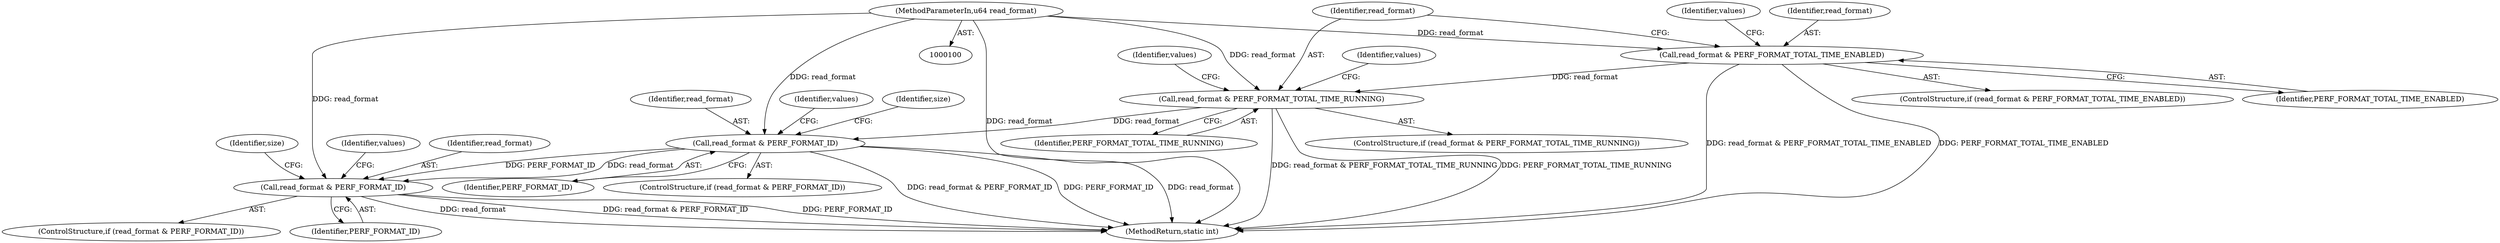 digraph "0_linux_f63a8daa5812afef4f06c962351687e1ff9ccb2b_4@API" {
"1000159" [label="(Call,read_format & PERF_FORMAT_TOTAL_TIME_ENABLED)"];
"1000102" [label="(MethodParameterIn,u64 read_format)"];
"1000169" [label="(Call,read_format & PERF_FORMAT_TOTAL_TIME_RUNNING)"];
"1000185" [label="(Call,read_format & PERF_FORMAT_ID)"];
"1000226" [label="(Call,read_format & PERF_FORMAT_ID)"];
"1000160" [label="(Identifier,read_format)"];
"1000185" [label="(Call,read_format & PERF_FORMAT_ID)"];
"1000228" [label="(Identifier,PERF_FORMAT_ID)"];
"1000187" [label="(Identifier,PERF_FORMAT_ID)"];
"1000225" [label="(ControlStructure,if (read_format & PERF_FORMAT_ID))"];
"1000158" [label="(ControlStructure,if (read_format & PERF_FORMAT_TOTAL_TIME_ENABLED))"];
"1000231" [label="(Identifier,values)"];
"1000164" [label="(Identifier,values)"];
"1000168" [label="(ControlStructure,if (read_format & PERF_FORMAT_TOTAL_TIME_RUNNING))"];
"1000180" [label="(Identifier,values)"];
"1000196" [label="(Identifier,size)"];
"1000171" [label="(Identifier,PERF_FORMAT_TOTAL_TIME_RUNNING)"];
"1000266" [label="(MethodReturn,static int)"];
"1000169" [label="(Call,read_format & PERF_FORMAT_TOTAL_TIME_RUNNING)"];
"1000161" [label="(Identifier,PERF_FORMAT_TOTAL_TIME_ENABLED)"];
"1000102" [label="(MethodParameterIn,u64 read_format)"];
"1000174" [label="(Identifier,values)"];
"1000227" [label="(Identifier,read_format)"];
"1000237" [label="(Identifier,size)"];
"1000184" [label="(ControlStructure,if (read_format & PERF_FORMAT_ID))"];
"1000159" [label="(Call,read_format & PERF_FORMAT_TOTAL_TIME_ENABLED)"];
"1000226" [label="(Call,read_format & PERF_FORMAT_ID)"];
"1000170" [label="(Identifier,read_format)"];
"1000186" [label="(Identifier,read_format)"];
"1000190" [label="(Identifier,values)"];
"1000159" -> "1000158"  [label="AST: "];
"1000159" -> "1000161"  [label="CFG: "];
"1000160" -> "1000159"  [label="AST: "];
"1000161" -> "1000159"  [label="AST: "];
"1000164" -> "1000159"  [label="CFG: "];
"1000170" -> "1000159"  [label="CFG: "];
"1000159" -> "1000266"  [label="DDG: read_format & PERF_FORMAT_TOTAL_TIME_ENABLED"];
"1000159" -> "1000266"  [label="DDG: PERF_FORMAT_TOTAL_TIME_ENABLED"];
"1000102" -> "1000159"  [label="DDG: read_format"];
"1000159" -> "1000169"  [label="DDG: read_format"];
"1000102" -> "1000100"  [label="AST: "];
"1000102" -> "1000266"  [label="DDG: read_format"];
"1000102" -> "1000169"  [label="DDG: read_format"];
"1000102" -> "1000185"  [label="DDG: read_format"];
"1000102" -> "1000226"  [label="DDG: read_format"];
"1000169" -> "1000168"  [label="AST: "];
"1000169" -> "1000171"  [label="CFG: "];
"1000170" -> "1000169"  [label="AST: "];
"1000171" -> "1000169"  [label="AST: "];
"1000174" -> "1000169"  [label="CFG: "];
"1000180" -> "1000169"  [label="CFG: "];
"1000169" -> "1000266"  [label="DDG: read_format & PERF_FORMAT_TOTAL_TIME_RUNNING"];
"1000169" -> "1000266"  [label="DDG: PERF_FORMAT_TOTAL_TIME_RUNNING"];
"1000169" -> "1000185"  [label="DDG: read_format"];
"1000185" -> "1000184"  [label="AST: "];
"1000185" -> "1000187"  [label="CFG: "];
"1000186" -> "1000185"  [label="AST: "];
"1000187" -> "1000185"  [label="AST: "];
"1000190" -> "1000185"  [label="CFG: "];
"1000196" -> "1000185"  [label="CFG: "];
"1000185" -> "1000266"  [label="DDG: read_format & PERF_FORMAT_ID"];
"1000185" -> "1000266"  [label="DDG: read_format"];
"1000185" -> "1000266"  [label="DDG: PERF_FORMAT_ID"];
"1000185" -> "1000226"  [label="DDG: read_format"];
"1000185" -> "1000226"  [label="DDG: PERF_FORMAT_ID"];
"1000226" -> "1000225"  [label="AST: "];
"1000226" -> "1000228"  [label="CFG: "];
"1000227" -> "1000226"  [label="AST: "];
"1000228" -> "1000226"  [label="AST: "];
"1000231" -> "1000226"  [label="CFG: "];
"1000237" -> "1000226"  [label="CFG: "];
"1000226" -> "1000266"  [label="DDG: read_format"];
"1000226" -> "1000266"  [label="DDG: read_format & PERF_FORMAT_ID"];
"1000226" -> "1000266"  [label="DDG: PERF_FORMAT_ID"];
}

